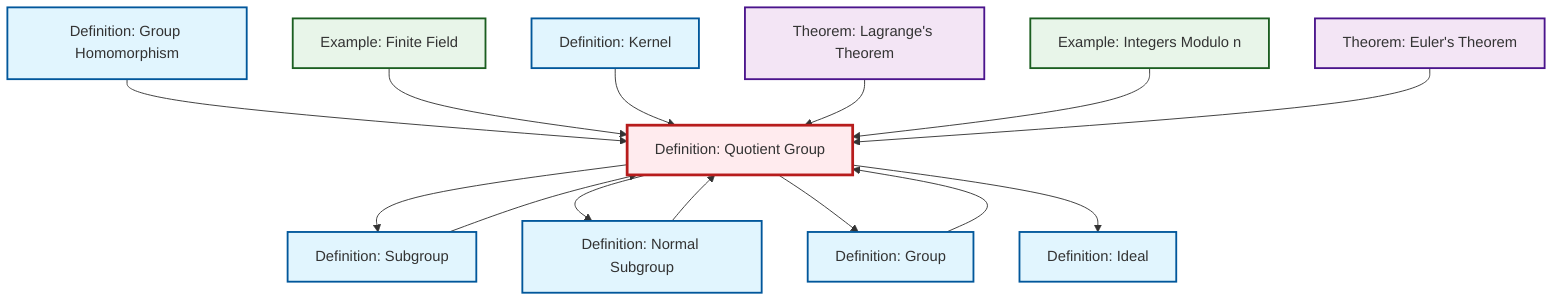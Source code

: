 graph TD
    classDef definition fill:#e1f5fe,stroke:#01579b,stroke-width:2px
    classDef theorem fill:#f3e5f5,stroke:#4a148c,stroke-width:2px
    classDef axiom fill:#fff3e0,stroke:#e65100,stroke-width:2px
    classDef example fill:#e8f5e9,stroke:#1b5e20,stroke-width:2px
    classDef current fill:#ffebee,stroke:#b71c1c,stroke-width:3px
    def-quotient-group["Definition: Quotient Group"]:::definition
    def-kernel["Definition: Kernel"]:::definition
    ex-quotient-integers-mod-n["Example: Integers Modulo n"]:::example
    def-subgroup["Definition: Subgroup"]:::definition
    thm-lagrange["Theorem: Lagrange's Theorem"]:::theorem
    def-group["Definition: Group"]:::definition
    thm-euler["Theorem: Euler's Theorem"]:::theorem
    ex-finite-field["Example: Finite Field"]:::example
    def-homomorphism["Definition: Group Homomorphism"]:::definition
    def-normal-subgroup["Definition: Normal Subgroup"]:::definition
    def-ideal["Definition: Ideal"]:::definition
    def-homomorphism --> def-quotient-group
    ex-finite-field --> def-quotient-group
    def-normal-subgroup --> def-quotient-group
    def-quotient-group --> def-subgroup
    def-subgroup --> def-quotient-group
    def-group --> def-quotient-group
    def-quotient-group --> def-normal-subgroup
    def-quotient-group --> def-group
    def-kernel --> def-quotient-group
    def-quotient-group --> def-ideal
    thm-lagrange --> def-quotient-group
    ex-quotient-integers-mod-n --> def-quotient-group
    thm-euler --> def-quotient-group
    class def-quotient-group current
